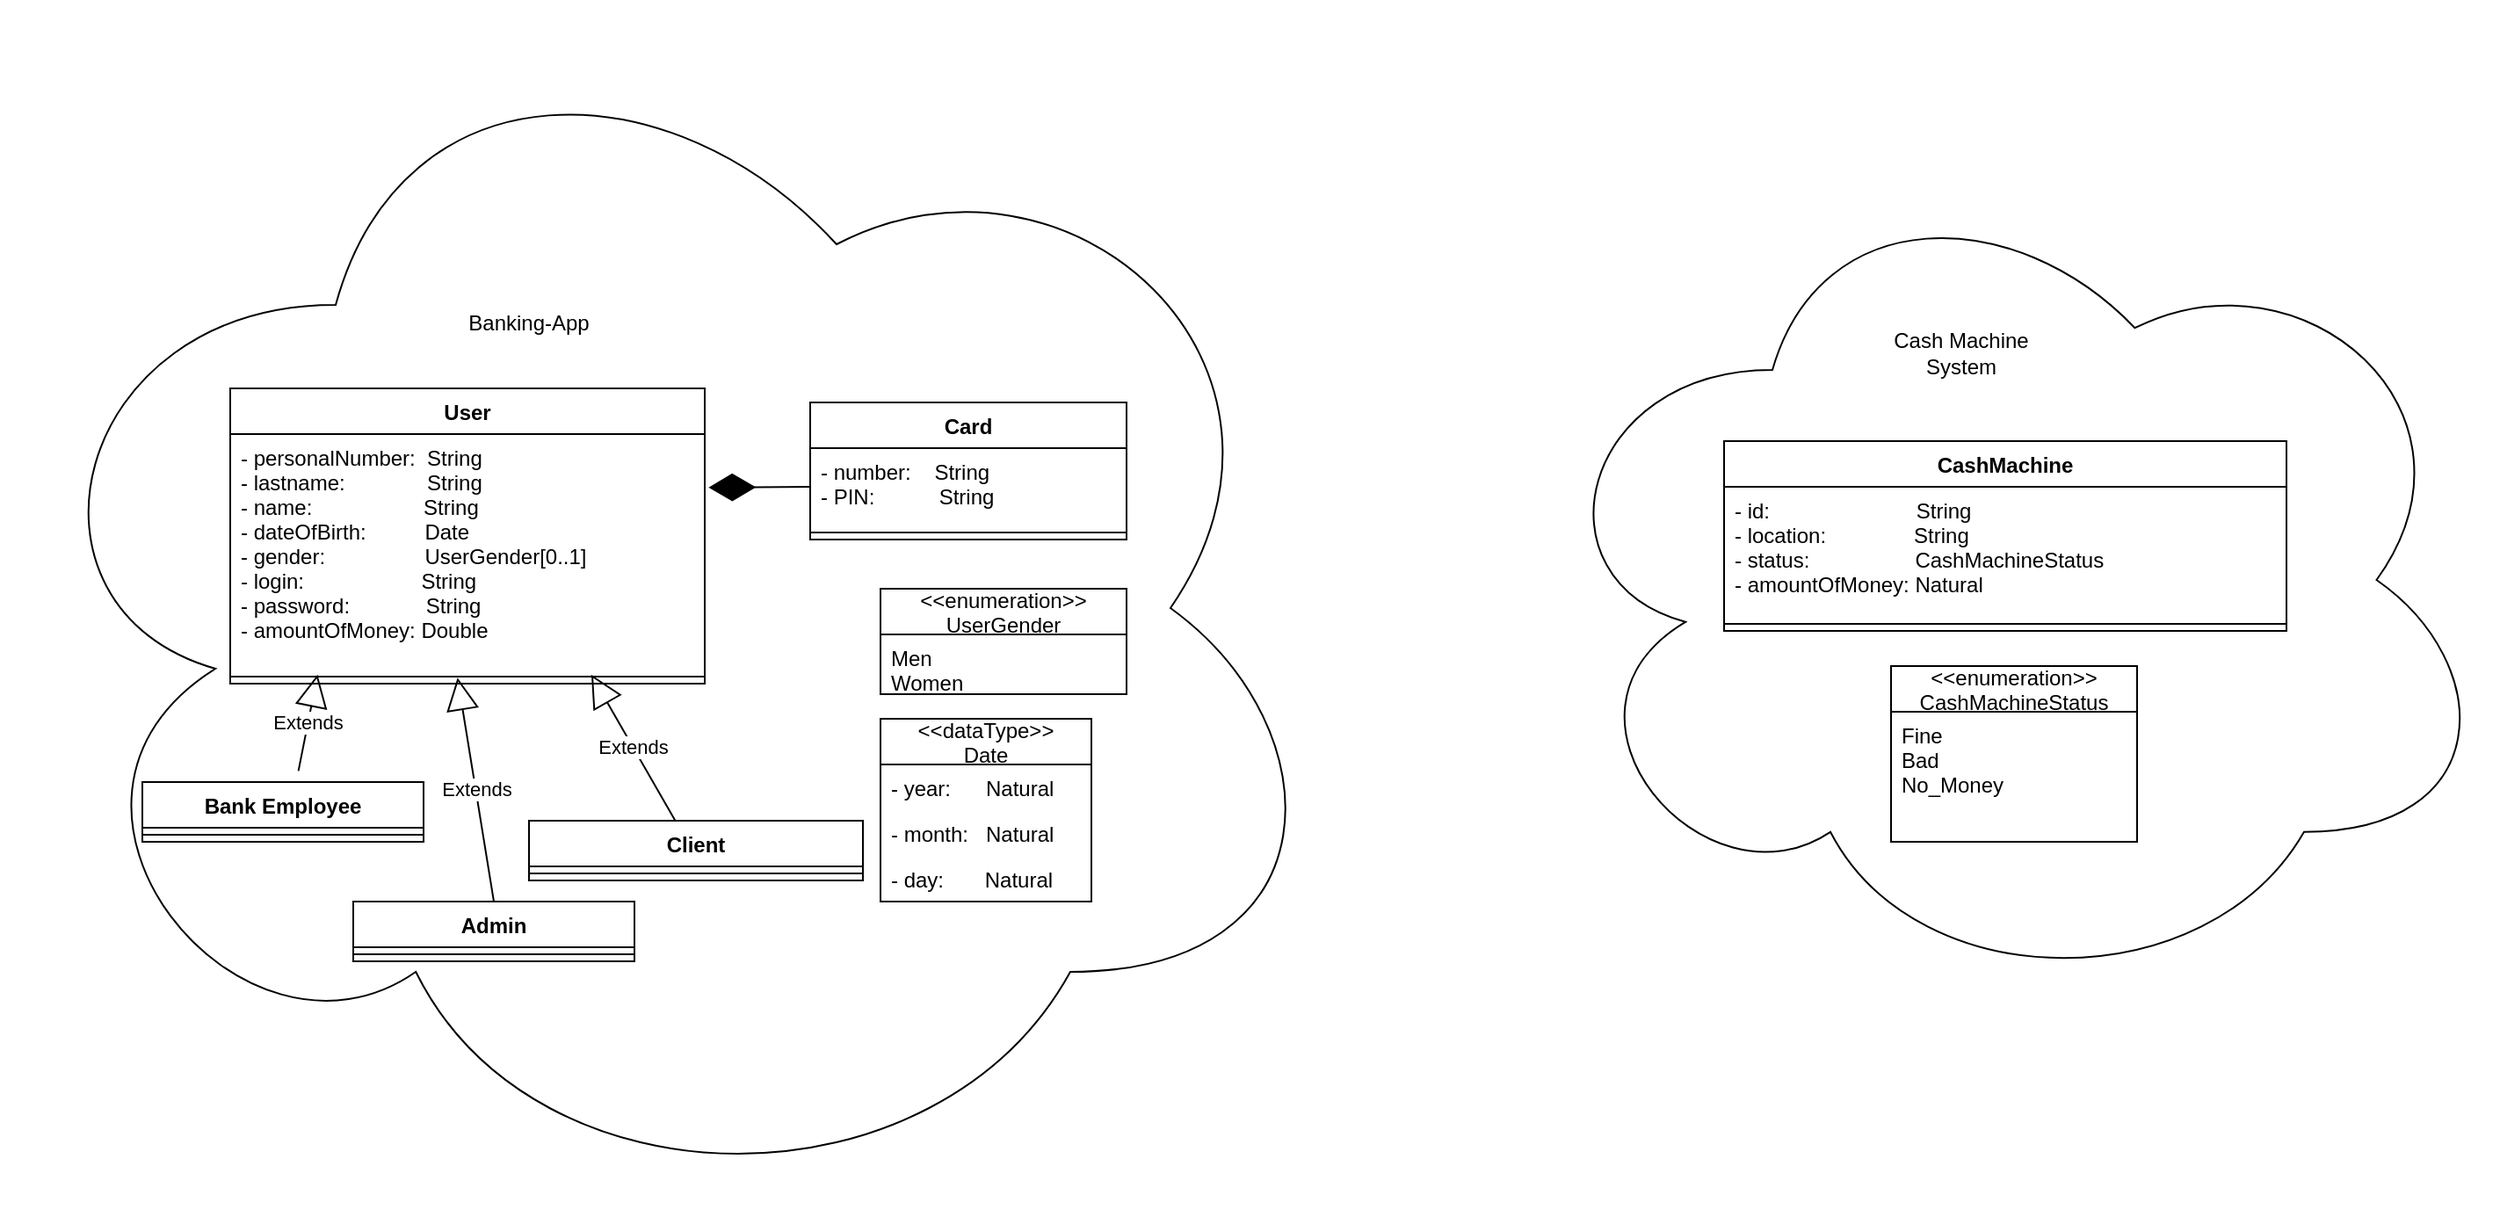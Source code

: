 <mxfile version="20.5.3" type="device"><diagram id="N_JSzbsqDlWONEAcsUn7" name="Page-1"><mxGraphModel dx="1292" dy="674" grid="1" gridSize="10" guides="1" tooltips="1" connect="1" arrows="1" fold="1" page="1" pageScale="1" pageWidth="850" pageHeight="1100" math="0" shadow="0"><root><mxCell id="0"/><mxCell id="1" parent="0"/><mxCell id="tdOuwj9vurERw3tTX1oL-8" value="" style="ellipse;shape=cloud;whiteSpace=wrap;html=1;" vertex="1" parent="1"><mxGeometry x="1070" y="100" width="550" height="478" as="geometry"/></mxCell><mxCell id="tdOuwj9vurERw3tTX1oL-6" value="" style="ellipse;shape=cloud;whiteSpace=wrap;html=1;" vertex="1" parent="1"><mxGeometry x="200" y="10" width="760" height="690" as="geometry"/></mxCell><mxCell id="3YPB2ahdYbDr4Qa8wXvw-1" value="User" style="swimlane;fontStyle=1;align=center;verticalAlign=top;childLayout=stackLayout;horizontal=1;startSize=26;horizontalStack=0;resizeParent=1;resizeParentMax=0;resizeLast=0;collapsible=1;marginBottom=0;" parent="1" vertex="1"><mxGeometry x="330" y="230" width="270" height="168" as="geometry"/></mxCell><mxCell id="3YPB2ahdYbDr4Qa8wXvw-2" value="- personalNumber:  String&#10;- lastname:              String&#10;- name:                   String&#10;- dateOfBirth:          Date&#10;- gender:                 UserGender[0..1]&#10;- login:                    String&#10;- password:             String&#10;- amountOfMoney: Double" style="text;strokeColor=none;fillColor=none;align=left;verticalAlign=top;spacingLeft=4;spacingRight=4;overflow=hidden;rotatable=0;points=[[0,0.5],[1,0.5]];portConstraint=eastwest;" parent="3YPB2ahdYbDr4Qa8wXvw-1" vertex="1"><mxGeometry y="26" width="270" height="134" as="geometry"/></mxCell><mxCell id="3YPB2ahdYbDr4Qa8wXvw-3" value="" style="line;strokeWidth=1;fillColor=none;align=left;verticalAlign=middle;spacingTop=-1;spacingLeft=3;spacingRight=3;rotatable=0;labelPosition=right;points=[];portConstraint=eastwest;strokeColor=inherit;" parent="3YPB2ahdYbDr4Qa8wXvw-1" vertex="1"><mxGeometry y="160" width="270" height="8" as="geometry"/></mxCell><mxCell id="3YPB2ahdYbDr4Qa8wXvw-5" value="Bank Employee" style="swimlane;fontStyle=1;align=center;verticalAlign=top;childLayout=stackLayout;horizontal=1;startSize=26;horizontalStack=0;resizeParent=1;resizeParentMax=0;resizeLast=0;collapsible=1;marginBottom=0;" parent="1" vertex="1"><mxGeometry x="280" y="454" width="160" height="34" as="geometry"/></mxCell><mxCell id="3YPB2ahdYbDr4Qa8wXvw-7" value="" style="line;strokeWidth=1;fillColor=none;align=left;verticalAlign=middle;spacingTop=-1;spacingLeft=3;spacingRight=3;rotatable=0;labelPosition=right;points=[];portConstraint=eastwest;strokeColor=inherit;" parent="3YPB2ahdYbDr4Qa8wXvw-5" vertex="1"><mxGeometry y="26" width="160" height="8" as="geometry"/></mxCell><mxCell id="3YPB2ahdYbDr4Qa8wXvw-66" value="&lt;&lt;enumeration&gt;&gt;&#10;UserGender" style="swimlane;fontStyle=0;childLayout=stackLayout;horizontal=1;startSize=26;fillColor=none;horizontalStack=0;resizeParent=1;resizeParentMax=0;resizeLast=0;collapsible=1;marginBottom=0;" parent="1" vertex="1"><mxGeometry x="700" y="344.0" width="140" height="60" as="geometry"/></mxCell><mxCell id="3YPB2ahdYbDr4Qa8wXvw-67" value="Men&#10;Women" style="text;strokeColor=none;fillColor=none;align=left;verticalAlign=top;spacingLeft=4;spacingRight=4;overflow=hidden;rotatable=0;points=[[0,0.5],[1,0.5]];portConstraint=eastwest;" parent="3YPB2ahdYbDr4Qa8wXvw-66" vertex="1"><mxGeometry y="26" width="140" height="34" as="geometry"/></mxCell><mxCell id="3YPB2ahdYbDr4Qa8wXvw-127" value="&lt;&lt;dataType&gt;&gt;&#10;Date" style="swimlane;fontStyle=0;childLayout=stackLayout;horizontal=1;startSize=26;fillColor=none;horizontalStack=0;resizeParent=1;resizeParentMax=0;resizeLast=0;collapsible=1;marginBottom=0;" parent="1" vertex="1"><mxGeometry x="700" y="418" width="120" height="104" as="geometry"/></mxCell><mxCell id="3YPB2ahdYbDr4Qa8wXvw-128" value="- year:      Natural" style="text;strokeColor=none;fillColor=none;align=left;verticalAlign=top;spacingLeft=4;spacingRight=4;overflow=hidden;rotatable=0;points=[[0,0.5],[1,0.5]];portConstraint=eastwest;" parent="3YPB2ahdYbDr4Qa8wXvw-127" vertex="1"><mxGeometry y="26" width="120" height="26" as="geometry"/></mxCell><mxCell id="3YPB2ahdYbDr4Qa8wXvw-129" value="- month:   Natural" style="text;strokeColor=none;fillColor=none;align=left;verticalAlign=top;spacingLeft=4;spacingRight=4;overflow=hidden;rotatable=0;points=[[0,0.5],[1,0.5]];portConstraint=eastwest;" parent="3YPB2ahdYbDr4Qa8wXvw-127" vertex="1"><mxGeometry y="52" width="120" height="26" as="geometry"/></mxCell><mxCell id="3YPB2ahdYbDr4Qa8wXvw-130" value="- day:       Natural" style="text;strokeColor=none;fillColor=none;align=left;verticalAlign=top;spacingLeft=4;spacingRight=4;overflow=hidden;rotatable=0;points=[[0,0.5],[1,0.5]];portConstraint=eastwest;" parent="3YPB2ahdYbDr4Qa8wXvw-127" vertex="1"><mxGeometry y="78" width="120" height="26" as="geometry"/></mxCell><mxCell id="3YPB2ahdYbDr4Qa8wXvw-135" value="Extends" style="endArrow=block;endSize=16;endFill=0;html=1;rounded=0;entryX=0.184;entryY=0.363;entryDx=0;entryDy=0;entryPerimeter=0;exitX=0.555;exitY=-0.009;exitDx=0;exitDy=0;exitPerimeter=0;" parent="1" target="3YPB2ahdYbDr4Qa8wXvw-3" edge="1"><mxGeometry width="160" relative="1" as="geometry"><mxPoint x="368.8" y="447.694" as="sourcePoint"/><mxPoint x="390" y="378" as="targetPoint"/></mxGeometry></mxCell><mxCell id="3YPB2ahdYbDr4Qa8wXvw-137" value="Client" style="swimlane;fontStyle=1;align=center;verticalAlign=top;childLayout=stackLayout;horizontal=1;startSize=26;horizontalStack=0;resizeParent=1;resizeParentMax=0;resizeLast=0;collapsible=1;marginBottom=0;" parent="1" vertex="1"><mxGeometry x="500" y="476" width="190" height="34" as="geometry"/></mxCell><mxCell id="3YPB2ahdYbDr4Qa8wXvw-139" value="" style="line;strokeWidth=1;fillColor=none;align=left;verticalAlign=middle;spacingTop=-1;spacingLeft=3;spacingRight=3;rotatable=0;labelPosition=right;points=[];portConstraint=eastwest;strokeColor=inherit;" parent="3YPB2ahdYbDr4Qa8wXvw-137" vertex="1"><mxGeometry y="26" width="190" height="8" as="geometry"/></mxCell><mxCell id="3YPB2ahdYbDr4Qa8wXvw-140" value="Extends" style="endArrow=block;endSize=16;endFill=0;html=1;rounded=0;entryX=0.761;entryY=0.363;entryDx=0;entryDy=0;entryPerimeter=0;exitX=0.438;exitY=0;exitDx=0;exitDy=0;exitPerimeter=0;" parent="1" source="3YPB2ahdYbDr4Qa8wXvw-137" target="3YPB2ahdYbDr4Qa8wXvw-3" edge="1"><mxGeometry width="160" relative="1" as="geometry"><mxPoint x="378.8" y="457.46" as="sourcePoint"/><mxPoint x="387.84" y="380.904" as="targetPoint"/></mxGeometry></mxCell><mxCell id="tdOuwj9vurERw3tTX1oL-1" value="Card" style="swimlane;fontStyle=1;align=center;verticalAlign=top;childLayout=stackLayout;horizontal=1;startSize=26;horizontalStack=0;resizeParent=1;resizeParentMax=0;resizeLast=0;collapsible=1;marginBottom=0;" vertex="1" parent="1"><mxGeometry x="660" y="238" width="180" height="78" as="geometry"/></mxCell><mxCell id="tdOuwj9vurERw3tTX1oL-2" value="- number:    String&#10;- PIN:           String&#10;" style="text;strokeColor=none;fillColor=none;align=left;verticalAlign=top;spacingLeft=4;spacingRight=4;overflow=hidden;rotatable=0;points=[[0,0.5],[1,0.5]];portConstraint=eastwest;" vertex="1" parent="tdOuwj9vurERw3tTX1oL-1"><mxGeometry y="26" width="180" height="44" as="geometry"/></mxCell><mxCell id="tdOuwj9vurERw3tTX1oL-3" value="" style="line;strokeWidth=1;fillColor=none;align=left;verticalAlign=middle;spacingTop=-1;spacingLeft=3;spacingRight=3;rotatable=0;labelPosition=right;points=[];portConstraint=eastwest;strokeColor=inherit;" vertex="1" parent="tdOuwj9vurERw3tTX1oL-1"><mxGeometry y="70" width="180" height="8" as="geometry"/></mxCell><mxCell id="tdOuwj9vurERw3tTX1oL-5" value="" style="endArrow=diamondThin;endFill=1;endSize=24;html=1;rounded=0;entryX=1.008;entryY=0.227;entryDx=0;entryDy=0;entryPerimeter=0;exitX=0;exitY=0.5;exitDx=0;exitDy=0;" edge="1" parent="1" source="tdOuwj9vurERw3tTX1oL-2" target="3YPB2ahdYbDr4Qa8wXvw-2"><mxGeometry width="160" relative="1" as="geometry"><mxPoint x="480" y="308" as="sourcePoint"/><mxPoint x="640" y="308" as="targetPoint"/></mxGeometry></mxCell><mxCell id="tdOuwj9vurERw3tTX1oL-7" value="Banking-App" style="text;html=1;strokeColor=none;fillColor=none;align=center;verticalAlign=middle;whiteSpace=wrap;rounded=0;" vertex="1" parent="1"><mxGeometry x="460" y="178" width="80" height="30" as="geometry"/></mxCell><mxCell id="tdOuwj9vurERw3tTX1oL-9" value="CashMachine" style="swimlane;fontStyle=1;align=center;verticalAlign=top;childLayout=stackLayout;horizontal=1;startSize=26;horizontalStack=0;resizeParent=1;resizeParentMax=0;resizeLast=0;collapsible=1;marginBottom=0;" vertex="1" parent="1"><mxGeometry x="1180" y="260" width="320" height="108" as="geometry"/></mxCell><mxCell id="tdOuwj9vurERw3tTX1oL-10" value="- id:                         String&#10;- location:               String&#10;- status:                  CashMachineStatus&#10;- amountOfMoney: Natural&#10;" style="text;strokeColor=none;fillColor=none;align=left;verticalAlign=top;spacingLeft=4;spacingRight=4;overflow=hidden;rotatable=0;points=[[0,0.5],[1,0.5]];portConstraint=eastwest;" vertex="1" parent="tdOuwj9vurERw3tTX1oL-9"><mxGeometry y="26" width="320" height="74" as="geometry"/></mxCell><mxCell id="tdOuwj9vurERw3tTX1oL-11" value="" style="line;strokeWidth=1;fillColor=none;align=left;verticalAlign=middle;spacingTop=-1;spacingLeft=3;spacingRight=3;rotatable=0;labelPosition=right;points=[];portConstraint=eastwest;strokeColor=inherit;" vertex="1" parent="tdOuwj9vurERw3tTX1oL-9"><mxGeometry y="100" width="320" height="8" as="geometry"/></mxCell><mxCell id="tdOuwj9vurERw3tTX1oL-13" value="&lt;&lt;enumeration&gt;&gt;&#10;CashMachineStatus" style="swimlane;fontStyle=0;childLayout=stackLayout;horizontal=1;startSize=26;fillColor=none;horizontalStack=0;resizeParent=1;resizeParentMax=0;resizeLast=0;collapsible=1;marginBottom=0;" vertex="1" parent="1"><mxGeometry x="1275" y="388.0" width="140" height="100" as="geometry"/></mxCell><mxCell id="tdOuwj9vurERw3tTX1oL-14" value="Fine&#10;Bad&#10;No_Money" style="text;strokeColor=none;fillColor=none;align=left;verticalAlign=top;spacingLeft=4;spacingRight=4;overflow=hidden;rotatable=0;points=[[0,0.5],[1,0.5]];portConstraint=eastwest;" vertex="1" parent="tdOuwj9vurERw3tTX1oL-13"><mxGeometry y="26" width="140" height="74" as="geometry"/></mxCell><mxCell id="tdOuwj9vurERw3tTX1oL-15" value="Cash Machine System" style="text;html=1;strokeColor=none;fillColor=none;align=center;verticalAlign=middle;whiteSpace=wrap;rounded=0;" vertex="1" parent="1"><mxGeometry x="1265" y="180" width="100" height="60" as="geometry"/></mxCell><mxCell id="tdOuwj9vurERw3tTX1oL-17" value="Admin" style="swimlane;fontStyle=1;align=center;verticalAlign=top;childLayout=stackLayout;horizontal=1;startSize=26;horizontalStack=0;resizeParent=1;resizeParentMax=0;resizeLast=0;collapsible=1;marginBottom=0;" vertex="1" parent="1"><mxGeometry x="400" y="522" width="160" height="34" as="geometry"/></mxCell><mxCell id="tdOuwj9vurERw3tTX1oL-19" value="" style="line;strokeWidth=1;fillColor=none;align=left;verticalAlign=middle;spacingTop=-1;spacingLeft=3;spacingRight=3;rotatable=0;labelPosition=right;points=[];portConstraint=eastwest;strokeColor=inherit;" vertex="1" parent="tdOuwj9vurERw3tTX1oL-17"><mxGeometry y="26" width="160" height="8" as="geometry"/></mxCell><mxCell id="tdOuwj9vurERw3tTX1oL-20" value="Extends" style="endArrow=block;endSize=16;endFill=0;html=1;rounded=0;exitX=0.5;exitY=0;exitDx=0;exitDy=0;entryX=0.479;entryY=0.583;entryDx=0;entryDy=0;entryPerimeter=0;" edge="1" parent="1" source="tdOuwj9vurERw3tTX1oL-17" target="3YPB2ahdYbDr4Qa8wXvw-3"><mxGeometry width="160" relative="1" as="geometry"><mxPoint x="378.8" y="457.46" as="sourcePoint"/><mxPoint x="440" y="381" as="targetPoint"/></mxGeometry></mxCell></root></mxGraphModel></diagram></mxfile>